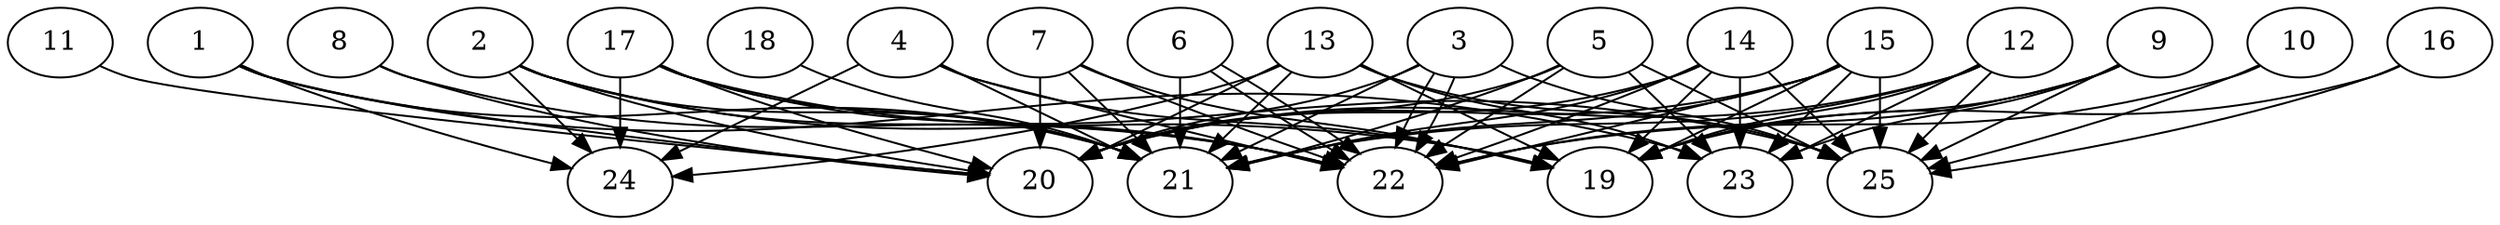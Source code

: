 // DAG automatically generated by daggen at Thu Oct  3 14:00:40 2019
// ./daggen --dot -n 25 --ccr 0.5 --fat 0.9 --regular 0.7 --density 0.9 --mindata 5242880 --maxdata 52428800 
digraph G {
  1 [size="94826496", alpha="0.15", expect_size="47413248"] 
  1 -> 20 [size ="47413248"]
  1 -> 21 [size ="47413248"]
  1 -> 23 [size ="47413248"]
  1 -> 24 [size ="47413248"]
  2 [size="41226240", alpha="0.14", expect_size="20613120"] 
  2 -> 19 [size ="20613120"]
  2 -> 20 [size ="20613120"]
  2 -> 21 [size ="20613120"]
  2 -> 22 [size ="20613120"]
  2 -> 24 [size ="20613120"]
  3 [size="31019008", alpha="0.17", expect_size="15509504"] 
  3 -> 20 [size ="15509504"]
  3 -> 21 [size ="15509504"]
  3 -> 22 [size ="15509504"]
  3 -> 22 [size ="15509504"]
  3 -> 25 [size ="15509504"]
  4 [size="28112896", alpha="0.20", expect_size="14056448"] 
  4 -> 19 [size ="14056448"]
  4 -> 21 [size ="14056448"]
  4 -> 22 [size ="14056448"]
  4 -> 24 [size ="14056448"]
  5 [size="22659072", alpha="0.11", expect_size="11329536"] 
  5 -> 20 [size ="11329536"]
  5 -> 21 [size ="11329536"]
  5 -> 22 [size ="11329536"]
  5 -> 23 [size ="11329536"]
  5 -> 25 [size ="11329536"]
  6 [size="17022976", alpha="0.09", expect_size="8511488"] 
  6 -> 21 [size ="8511488"]
  6 -> 22 [size ="8511488"]
  6 -> 22 [size ="8511488"]
  7 [size="26808320", alpha="0.15", expect_size="13404160"] 
  7 -> 19 [size ="13404160"]
  7 -> 20 [size ="13404160"]
  7 -> 21 [size ="13404160"]
  7 -> 22 [size ="13404160"]
  8 [size="71380992", alpha="0.14", expect_size="35690496"] 
  8 -> 20 [size ="35690496"]
  8 -> 22 [size ="35690496"]
  9 [size="16496640", alpha="0.18", expect_size="8248320"] 
  9 -> 19 [size ="8248320"]
  9 -> 22 [size ="8248320"]
  9 -> 23 [size ="8248320"]
  9 -> 25 [size ="8248320"]
  10 [size="102248448", alpha="0.08", expect_size="51124224"] 
  10 -> 22 [size ="51124224"]
  10 -> 25 [size ="51124224"]
  11 [size="58185728", alpha="0.13", expect_size="29092864"] 
  11 -> 20 [size ="29092864"]
  12 [size="32964608", alpha="0.08", expect_size="16482304"] 
  12 -> 19 [size ="16482304"]
  12 -> 20 [size ="16482304"]
  12 -> 21 [size ="16482304"]
  12 -> 23 [size ="16482304"]
  12 -> 25 [size ="16482304"]
  13 [size="98115584", alpha="0.06", expect_size="49057792"] 
  13 -> 19 [size ="49057792"]
  13 -> 20 [size ="49057792"]
  13 -> 21 [size ="49057792"]
  13 -> 23 [size ="49057792"]
  13 -> 24 [size ="49057792"]
  13 -> 25 [size ="49057792"]
  14 [size="81995776", alpha="0.07", expect_size="40997888"] 
  14 -> 19 [size ="40997888"]
  14 -> 20 [size ="40997888"]
  14 -> 21 [size ="40997888"]
  14 -> 22 [size ="40997888"]
  14 -> 23 [size ="40997888"]
  14 -> 25 [size ="40997888"]
  15 [size="81788928", alpha="0.06", expect_size="40894464"] 
  15 -> 19 [size ="40894464"]
  15 -> 20 [size ="40894464"]
  15 -> 21 [size ="40894464"]
  15 -> 22 [size ="40894464"]
  15 -> 23 [size ="40894464"]
  15 -> 25 [size ="40894464"]
  16 [size="39790592", alpha="0.13", expect_size="19895296"] 
  16 -> 19 [size ="19895296"]
  16 -> 25 [size ="19895296"]
  17 [size="80222208", alpha="0.09", expect_size="40111104"] 
  17 -> 20 [size ="40111104"]
  17 -> 21 [size ="40111104"]
  17 -> 22 [size ="40111104"]
  17 -> 24 [size ="40111104"]
  17 -> 25 [size ="40111104"]
  18 [size="54501376", alpha="0.02", expect_size="27250688"] 
  18 -> 21 [size ="27250688"]
  19 [size="23853056", alpha="0.05", expect_size="11926528"] 
  20 [size="12828672", alpha="0.12", expect_size="6414336"] 
  21 [size="52006912", alpha="0.16", expect_size="26003456"] 
  22 [size="16658432", alpha="0.07", expect_size="8329216"] 
  23 [size="53182464", alpha="0.03", expect_size="26591232"] 
  24 [size="81846272", alpha="0.02", expect_size="40923136"] 
  25 [size="21737472", alpha="0.04", expect_size="10868736"] 
}
